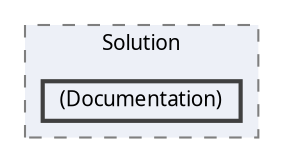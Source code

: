 digraph "Solution/Solution/(Documentation)"
{
 // INTERACTIVE_SVG=YES
 // LATEX_PDF_SIZE
  bgcolor="transparent";
  edge [fontname=Verdana,fontsize=10,labelfontname=Verdana,labelfontsize=10];
  node [fontname=Verdana,fontsize=10,shape=box,height=0.2,width=0.4];
  compound=true
  subgraph clusterdir_c4e084afe678ca50e02362250facb0e9 {
    graph [ bgcolor="#edf0f7", pencolor="grey50", label="Solution", fontname=Verdana,fontsize=10 style="filled,dashed", URL="dir_c4e084afe678ca50e02362250facb0e9.html",tooltip=""]
  dir_f169203f9160b4f581997312b2df3a24 [label="(Documentation)", fillcolor="#edf0f7", color="grey25", style="filled,bold", URL="dir_f169203f9160b4f581997312b2df3a24.html",tooltip=""];
  }
}
